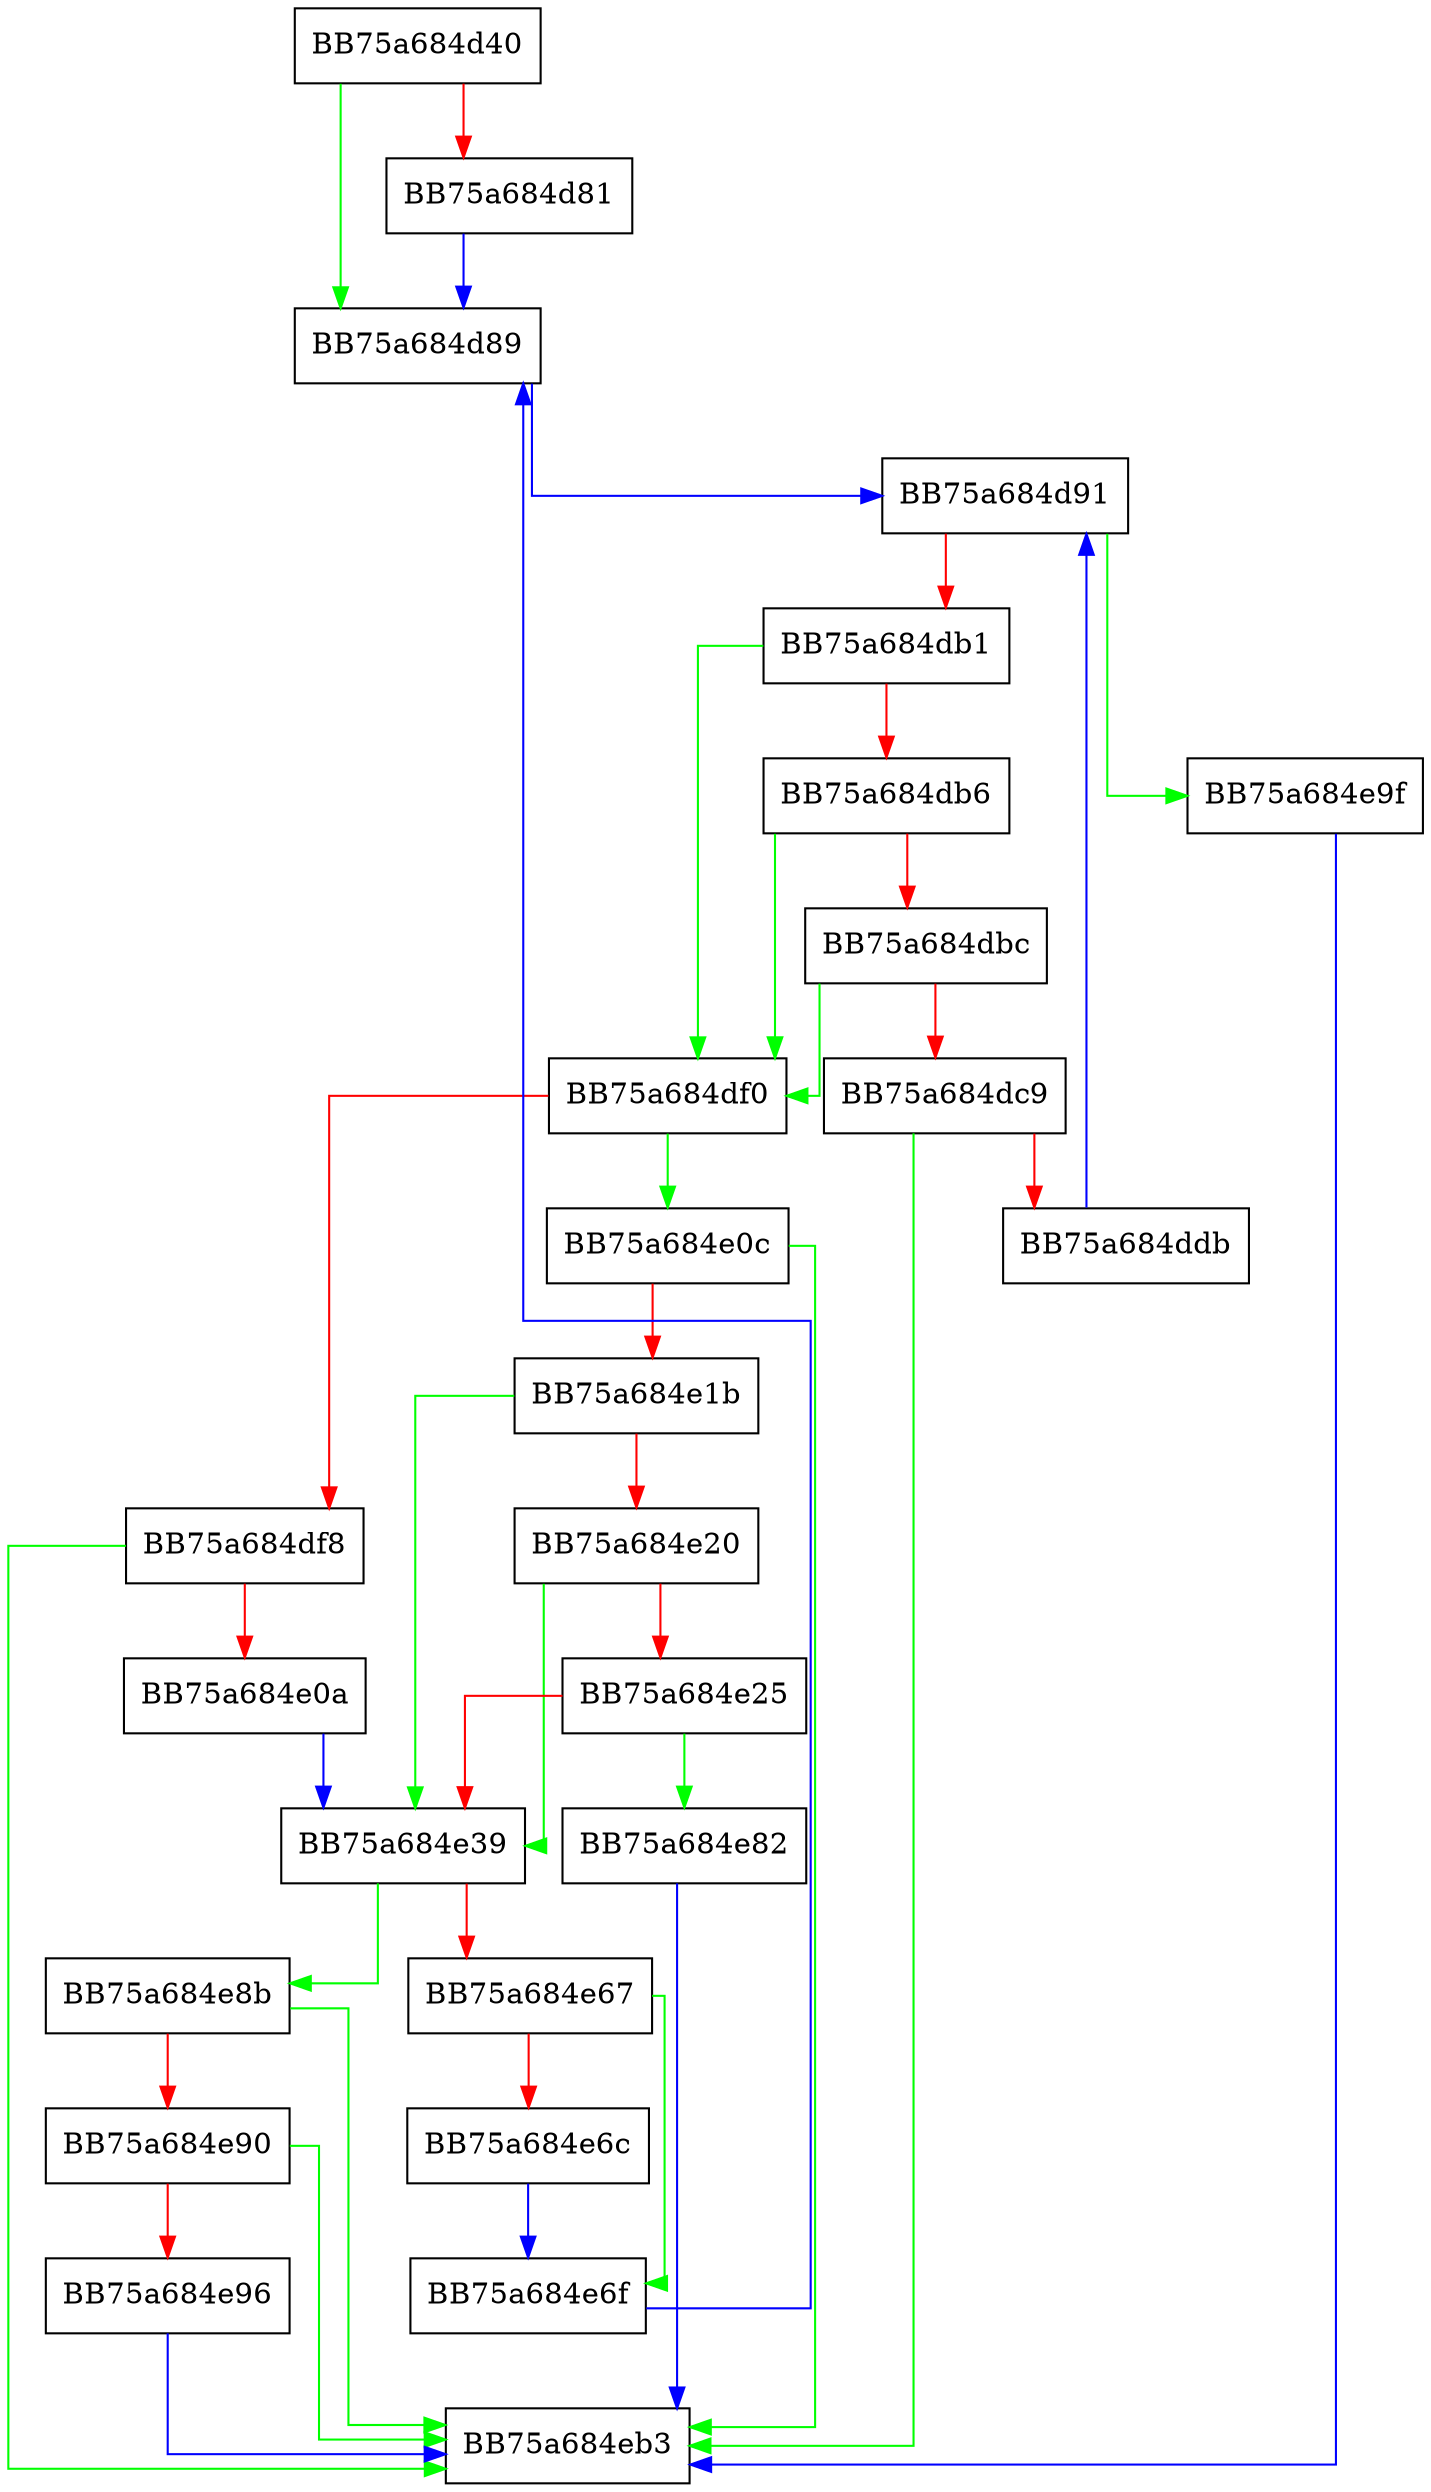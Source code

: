digraph ZSTD_decompressMultiFrame {
  node [shape="box"];
  graph [splines=ortho];
  BB75a684d40 -> BB75a684d89 [color="green"];
  BB75a684d40 -> BB75a684d81 [color="red"];
  BB75a684d81 -> BB75a684d89 [color="blue"];
  BB75a684d89 -> BB75a684d91 [color="blue"];
  BB75a684d91 -> BB75a684e9f [color="green"];
  BB75a684d91 -> BB75a684db1 [color="red"];
  BB75a684db1 -> BB75a684df0 [color="green"];
  BB75a684db1 -> BB75a684db6 [color="red"];
  BB75a684db6 -> BB75a684df0 [color="green"];
  BB75a684db6 -> BB75a684dbc [color="red"];
  BB75a684dbc -> BB75a684df0 [color="green"];
  BB75a684dbc -> BB75a684dc9 [color="red"];
  BB75a684dc9 -> BB75a684eb3 [color="green"];
  BB75a684dc9 -> BB75a684ddb [color="red"];
  BB75a684ddb -> BB75a684d91 [color="blue"];
  BB75a684df0 -> BB75a684e0c [color="green"];
  BB75a684df0 -> BB75a684df8 [color="red"];
  BB75a684df8 -> BB75a684eb3 [color="green"];
  BB75a684df8 -> BB75a684e0a [color="red"];
  BB75a684e0a -> BB75a684e39 [color="blue"];
  BB75a684e0c -> BB75a684eb3 [color="green"];
  BB75a684e0c -> BB75a684e1b [color="red"];
  BB75a684e1b -> BB75a684e39 [color="green"];
  BB75a684e1b -> BB75a684e20 [color="red"];
  BB75a684e20 -> BB75a684e39 [color="green"];
  BB75a684e20 -> BB75a684e25 [color="red"];
  BB75a684e25 -> BB75a684e82 [color="green"];
  BB75a684e25 -> BB75a684e39 [color="red"];
  BB75a684e39 -> BB75a684e8b [color="green"];
  BB75a684e39 -> BB75a684e67 [color="red"];
  BB75a684e67 -> BB75a684e6f [color="green"];
  BB75a684e67 -> BB75a684e6c [color="red"];
  BB75a684e6c -> BB75a684e6f [color="blue"];
  BB75a684e6f -> BB75a684d89 [color="blue"];
  BB75a684e82 -> BB75a684eb3 [color="blue"];
  BB75a684e8b -> BB75a684eb3 [color="green"];
  BB75a684e8b -> BB75a684e90 [color="red"];
  BB75a684e90 -> BB75a684eb3 [color="green"];
  BB75a684e90 -> BB75a684e96 [color="red"];
  BB75a684e96 -> BB75a684eb3 [color="blue"];
  BB75a684e9f -> BB75a684eb3 [color="blue"];
}